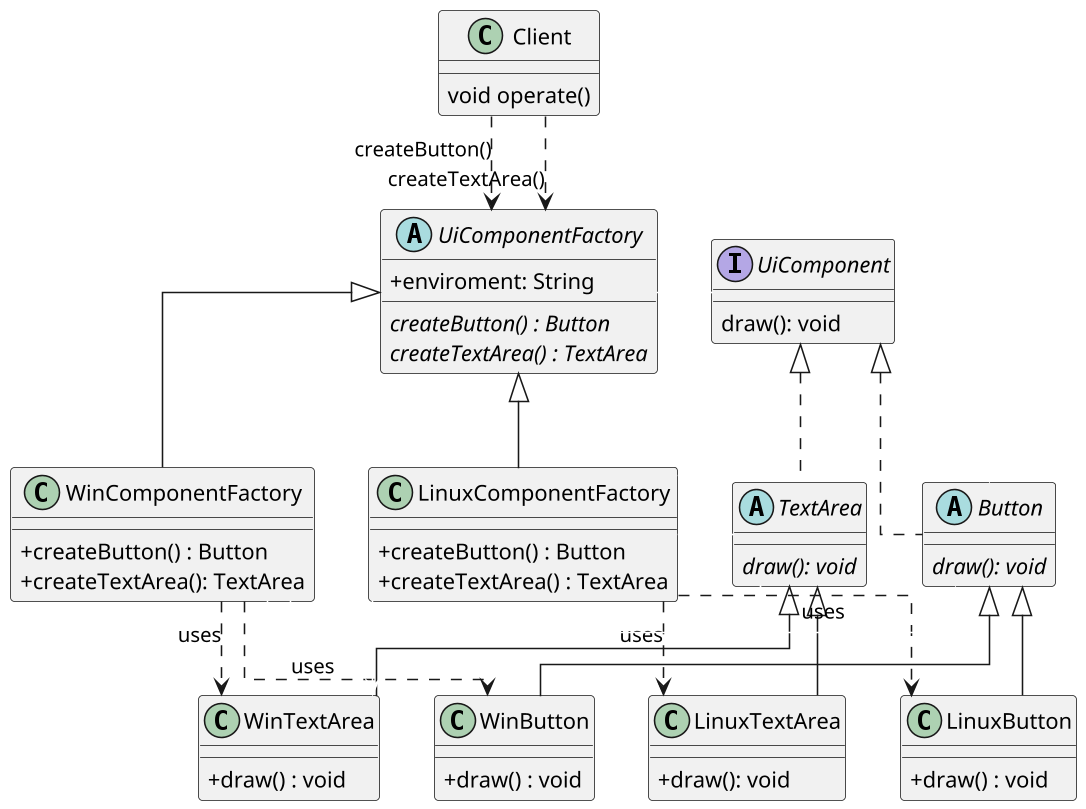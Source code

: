 @startuml
' left to right direction

' skinparam linetype ortho
skinparam classAttributeIconSize 0
skinparam linetype ortho
skinparam defaultTextAlignment center
skinparam dpi 150
' left to right direction


' -->：默认向右

' <--：默认向左

' -up->：向上

' -down->：向下

interface UiComponent {
     draw(): void
}

abstract class Button  implements UiComponent{
    {abstract} draw(): void
}

abstract class TextArea implements UiComponent{
    {abstract}  draw(): void
}


class WinButton extends Button {
     + draw() : void
}

class WinTextArea extends TextArea {
     + draw() : void
}

class LinuxButton extends Button {
     + draw() : void
}

class LinuxTextArea extends TextArea {
     + draw(): void
}


abstract class UiComponentFactory {
    +enviroment: String 
    {abstract}  createButton() : Button
    {abstract}  createTextArea() : TextArea
}

class WinComponentFactory extends UiComponentFactory {

    + createButton() : Button
    + createTextArea(): TextArea
}
WinComponentFactory ..> WinButton : uses
WinComponentFactory ..> WinTextArea : uses
class LinuxComponentFactory extends UiComponentFactory {

    + createButton() : Button
    + createTextArea() : TextArea
}
LinuxComponentFactory ..> LinuxButton : uses
LinuxComponentFactory ..> LinuxTextArea : uses

class Client {
    void operate()
}

Client ..> UiComponentFactory : createButton()
Client ..> UiComponentFactory : createTextArea()

UiComponentFactory -[#white]> UiComponent

WinComponentFactory -[#white]> Button
LinuxComponentFactory -[#white]> Button

WinComponentFactory -[#white]> TextArea
LinuxComponentFactory -[#white]> TextArea

LinuxComponentFactory -[#white]> WinTextArea
@enduml